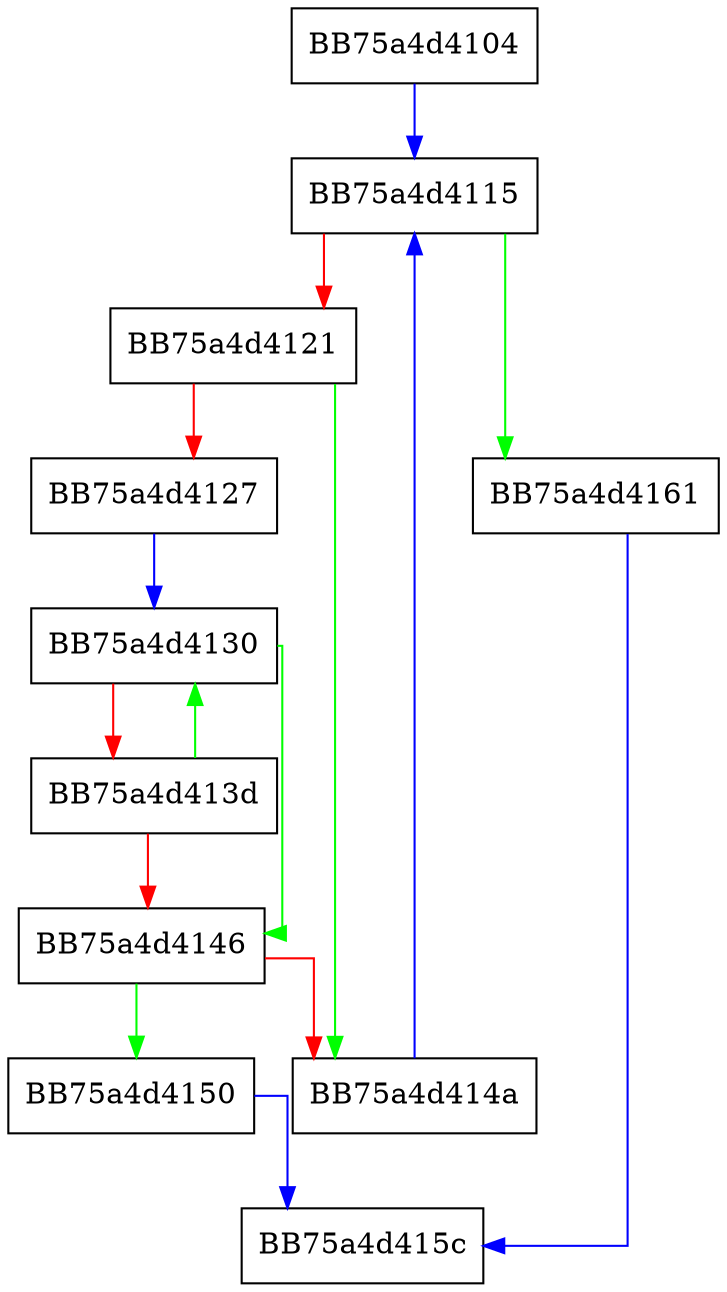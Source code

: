 digraph DcQueryBootLoadBool {
  node [shape="box"];
  graph [splines=ortho];
  BB75a4d4104 -> BB75a4d4115 [color="blue"];
  BB75a4d4115 -> BB75a4d4161 [color="green"];
  BB75a4d4115 -> BB75a4d4121 [color="red"];
  BB75a4d4121 -> BB75a4d414a [color="green"];
  BB75a4d4121 -> BB75a4d4127 [color="red"];
  BB75a4d4127 -> BB75a4d4130 [color="blue"];
  BB75a4d4130 -> BB75a4d4146 [color="green"];
  BB75a4d4130 -> BB75a4d413d [color="red"];
  BB75a4d413d -> BB75a4d4130 [color="green"];
  BB75a4d413d -> BB75a4d4146 [color="red"];
  BB75a4d4146 -> BB75a4d4150 [color="green"];
  BB75a4d4146 -> BB75a4d414a [color="red"];
  BB75a4d414a -> BB75a4d4115 [color="blue"];
  BB75a4d4150 -> BB75a4d415c [color="blue"];
  BB75a4d4161 -> BB75a4d415c [color="blue"];
}